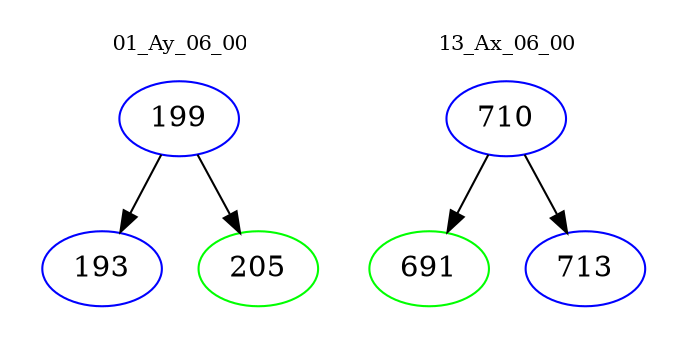 digraph{
subgraph cluster_0 {
color = white
label = "01_Ay_06_00";
fontsize=10;
T0_199 [label="199", color="blue"]
T0_199 -> T0_193 [color="black"]
T0_193 [label="193", color="blue"]
T0_199 -> T0_205 [color="black"]
T0_205 [label="205", color="green"]
}
subgraph cluster_1 {
color = white
label = "13_Ax_06_00";
fontsize=10;
T1_710 [label="710", color="blue"]
T1_710 -> T1_691 [color="black"]
T1_691 [label="691", color="green"]
T1_710 -> T1_713 [color="black"]
T1_713 [label="713", color="blue"]
}
}
